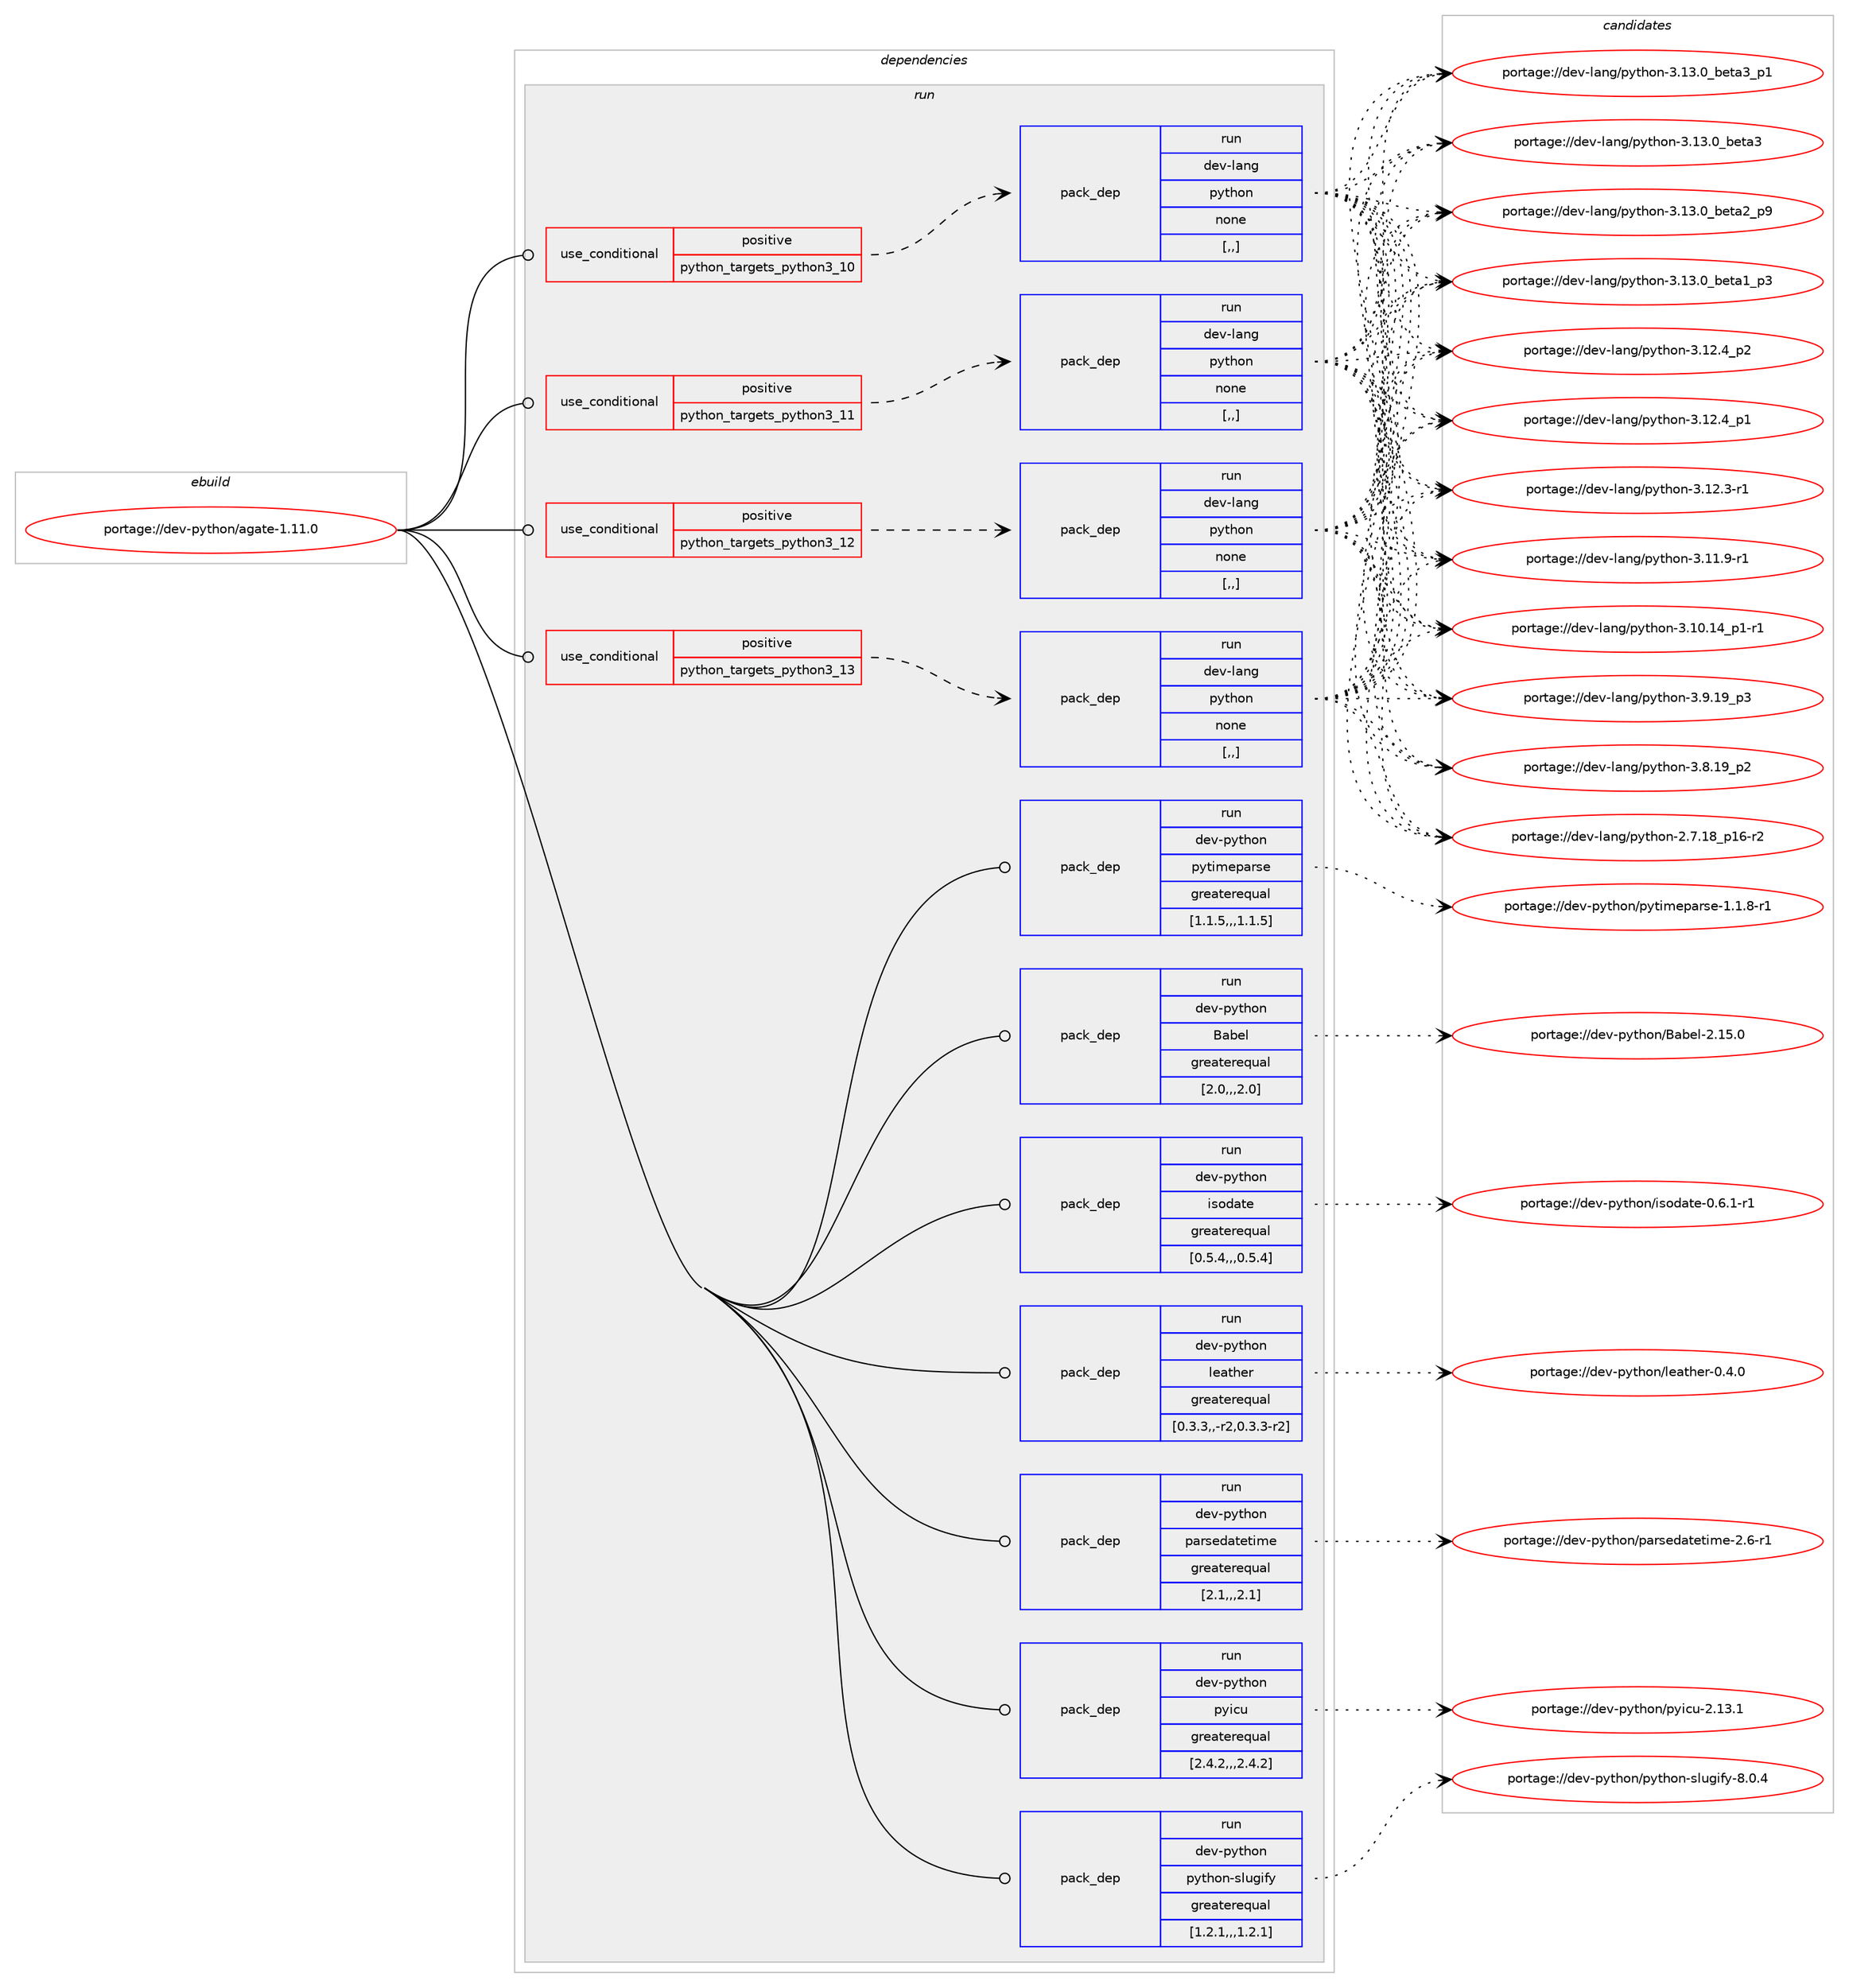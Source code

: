 digraph prolog {

# *************
# Graph options
# *************

newrank=true;
concentrate=true;
compound=true;
graph [rankdir=LR,fontname=Helvetica,fontsize=10,ranksep=1.5];#, ranksep=2.5, nodesep=0.2];
edge  [arrowhead=vee];
node  [fontname=Helvetica,fontsize=10];

# **********
# The ebuild
# **********

subgraph cluster_leftcol {
color=gray;
label=<<i>ebuild</i>>;
id [label="portage://dev-python/agate-1.11.0", color=red, width=4, href="../dev-python/agate-1.11.0.svg"];
}

# ****************
# The dependencies
# ****************

subgraph cluster_midcol {
color=gray;
label=<<i>dependencies</i>>;
subgraph cluster_compile {
fillcolor="#eeeeee";
style=filled;
label=<<i>compile</i>>;
}
subgraph cluster_compileandrun {
fillcolor="#eeeeee";
style=filled;
label=<<i>compile and run</i>>;
}
subgraph cluster_run {
fillcolor="#eeeeee";
style=filled;
label=<<i>run</i>>;
subgraph cond30683 {
dependency141208 [label=<<TABLE BORDER="0" CELLBORDER="1" CELLSPACING="0" CELLPADDING="4"><TR><TD ROWSPAN="3" CELLPADDING="10">use_conditional</TD></TR><TR><TD>positive</TD></TR><TR><TD>python_targets_python3_10</TD></TR></TABLE>>, shape=none, color=red];
subgraph pack109282 {
dependency141209 [label=<<TABLE BORDER="0" CELLBORDER="1" CELLSPACING="0" CELLPADDING="4" WIDTH="220"><TR><TD ROWSPAN="6" CELLPADDING="30">pack_dep</TD></TR><TR><TD WIDTH="110">run</TD></TR><TR><TD>dev-lang</TD></TR><TR><TD>python</TD></TR><TR><TD>none</TD></TR><TR><TD>[,,]</TD></TR></TABLE>>, shape=none, color=blue];
}
dependency141208:e -> dependency141209:w [weight=20,style="dashed",arrowhead="vee"];
}
id:e -> dependency141208:w [weight=20,style="solid",arrowhead="odot"];
subgraph cond30684 {
dependency141210 [label=<<TABLE BORDER="0" CELLBORDER="1" CELLSPACING="0" CELLPADDING="4"><TR><TD ROWSPAN="3" CELLPADDING="10">use_conditional</TD></TR><TR><TD>positive</TD></TR><TR><TD>python_targets_python3_11</TD></TR></TABLE>>, shape=none, color=red];
subgraph pack109283 {
dependency141211 [label=<<TABLE BORDER="0" CELLBORDER="1" CELLSPACING="0" CELLPADDING="4" WIDTH="220"><TR><TD ROWSPAN="6" CELLPADDING="30">pack_dep</TD></TR><TR><TD WIDTH="110">run</TD></TR><TR><TD>dev-lang</TD></TR><TR><TD>python</TD></TR><TR><TD>none</TD></TR><TR><TD>[,,]</TD></TR></TABLE>>, shape=none, color=blue];
}
dependency141210:e -> dependency141211:w [weight=20,style="dashed",arrowhead="vee"];
}
id:e -> dependency141210:w [weight=20,style="solid",arrowhead="odot"];
subgraph cond30685 {
dependency141212 [label=<<TABLE BORDER="0" CELLBORDER="1" CELLSPACING="0" CELLPADDING="4"><TR><TD ROWSPAN="3" CELLPADDING="10">use_conditional</TD></TR><TR><TD>positive</TD></TR><TR><TD>python_targets_python3_12</TD></TR></TABLE>>, shape=none, color=red];
subgraph pack109284 {
dependency141213 [label=<<TABLE BORDER="0" CELLBORDER="1" CELLSPACING="0" CELLPADDING="4" WIDTH="220"><TR><TD ROWSPAN="6" CELLPADDING="30">pack_dep</TD></TR><TR><TD WIDTH="110">run</TD></TR><TR><TD>dev-lang</TD></TR><TR><TD>python</TD></TR><TR><TD>none</TD></TR><TR><TD>[,,]</TD></TR></TABLE>>, shape=none, color=blue];
}
dependency141212:e -> dependency141213:w [weight=20,style="dashed",arrowhead="vee"];
}
id:e -> dependency141212:w [weight=20,style="solid",arrowhead="odot"];
subgraph cond30686 {
dependency141214 [label=<<TABLE BORDER="0" CELLBORDER="1" CELLSPACING="0" CELLPADDING="4"><TR><TD ROWSPAN="3" CELLPADDING="10">use_conditional</TD></TR><TR><TD>positive</TD></TR><TR><TD>python_targets_python3_13</TD></TR></TABLE>>, shape=none, color=red];
subgraph pack109285 {
dependency141215 [label=<<TABLE BORDER="0" CELLBORDER="1" CELLSPACING="0" CELLPADDING="4" WIDTH="220"><TR><TD ROWSPAN="6" CELLPADDING="30">pack_dep</TD></TR><TR><TD WIDTH="110">run</TD></TR><TR><TD>dev-lang</TD></TR><TR><TD>python</TD></TR><TR><TD>none</TD></TR><TR><TD>[,,]</TD></TR></TABLE>>, shape=none, color=blue];
}
dependency141214:e -> dependency141215:w [weight=20,style="dashed",arrowhead="vee"];
}
id:e -> dependency141214:w [weight=20,style="solid",arrowhead="odot"];
subgraph pack109286 {
dependency141216 [label=<<TABLE BORDER="0" CELLBORDER="1" CELLSPACING="0" CELLPADDING="4" WIDTH="220"><TR><TD ROWSPAN="6" CELLPADDING="30">pack_dep</TD></TR><TR><TD WIDTH="110">run</TD></TR><TR><TD>dev-python</TD></TR><TR><TD>Babel</TD></TR><TR><TD>greaterequal</TD></TR><TR><TD>[2.0,,,2.0]</TD></TR></TABLE>>, shape=none, color=blue];
}
id:e -> dependency141216:w [weight=20,style="solid",arrowhead="odot"];
subgraph pack109287 {
dependency141217 [label=<<TABLE BORDER="0" CELLBORDER="1" CELLSPACING="0" CELLPADDING="4" WIDTH="220"><TR><TD ROWSPAN="6" CELLPADDING="30">pack_dep</TD></TR><TR><TD WIDTH="110">run</TD></TR><TR><TD>dev-python</TD></TR><TR><TD>isodate</TD></TR><TR><TD>greaterequal</TD></TR><TR><TD>[0.5.4,,,0.5.4]</TD></TR></TABLE>>, shape=none, color=blue];
}
id:e -> dependency141217:w [weight=20,style="solid",arrowhead="odot"];
subgraph pack109288 {
dependency141218 [label=<<TABLE BORDER="0" CELLBORDER="1" CELLSPACING="0" CELLPADDING="4" WIDTH="220"><TR><TD ROWSPAN="6" CELLPADDING="30">pack_dep</TD></TR><TR><TD WIDTH="110">run</TD></TR><TR><TD>dev-python</TD></TR><TR><TD>leather</TD></TR><TR><TD>greaterequal</TD></TR><TR><TD>[0.3.3,,-r2,0.3.3-r2]</TD></TR></TABLE>>, shape=none, color=blue];
}
id:e -> dependency141218:w [weight=20,style="solid",arrowhead="odot"];
subgraph pack109289 {
dependency141219 [label=<<TABLE BORDER="0" CELLBORDER="1" CELLSPACING="0" CELLPADDING="4" WIDTH="220"><TR><TD ROWSPAN="6" CELLPADDING="30">pack_dep</TD></TR><TR><TD WIDTH="110">run</TD></TR><TR><TD>dev-python</TD></TR><TR><TD>parsedatetime</TD></TR><TR><TD>greaterequal</TD></TR><TR><TD>[2.1,,,2.1]</TD></TR></TABLE>>, shape=none, color=blue];
}
id:e -> dependency141219:w [weight=20,style="solid",arrowhead="odot"];
subgraph pack109290 {
dependency141220 [label=<<TABLE BORDER="0" CELLBORDER="1" CELLSPACING="0" CELLPADDING="4" WIDTH="220"><TR><TD ROWSPAN="6" CELLPADDING="30">pack_dep</TD></TR><TR><TD WIDTH="110">run</TD></TR><TR><TD>dev-python</TD></TR><TR><TD>pyicu</TD></TR><TR><TD>greaterequal</TD></TR><TR><TD>[2.4.2,,,2.4.2]</TD></TR></TABLE>>, shape=none, color=blue];
}
id:e -> dependency141220:w [weight=20,style="solid",arrowhead="odot"];
subgraph pack109291 {
dependency141221 [label=<<TABLE BORDER="0" CELLBORDER="1" CELLSPACING="0" CELLPADDING="4" WIDTH="220"><TR><TD ROWSPAN="6" CELLPADDING="30">pack_dep</TD></TR><TR><TD WIDTH="110">run</TD></TR><TR><TD>dev-python</TD></TR><TR><TD>python-slugify</TD></TR><TR><TD>greaterequal</TD></TR><TR><TD>[1.2.1,,,1.2.1]</TD></TR></TABLE>>, shape=none, color=blue];
}
id:e -> dependency141221:w [weight=20,style="solid",arrowhead="odot"];
subgraph pack109292 {
dependency141222 [label=<<TABLE BORDER="0" CELLBORDER="1" CELLSPACING="0" CELLPADDING="4" WIDTH="220"><TR><TD ROWSPAN="6" CELLPADDING="30">pack_dep</TD></TR><TR><TD WIDTH="110">run</TD></TR><TR><TD>dev-python</TD></TR><TR><TD>pytimeparse</TD></TR><TR><TD>greaterequal</TD></TR><TR><TD>[1.1.5,,,1.1.5]</TD></TR></TABLE>>, shape=none, color=blue];
}
id:e -> dependency141222:w [weight=20,style="solid",arrowhead="odot"];
}
}

# **************
# The candidates
# **************

subgraph cluster_choices {
rank=same;
color=gray;
label=<<i>candidates</i>>;

subgraph choice109282 {
color=black;
nodesep=1;
choice10010111845108971101034711212111610411111045514649514648959810111697519511249 [label="portage://dev-lang/python-3.13.0_beta3_p1", color=red, width=4,href="../dev-lang/python-3.13.0_beta3_p1.svg"];
choice1001011184510897110103471121211161041111104551464951464895981011169751 [label="portage://dev-lang/python-3.13.0_beta3", color=red, width=4,href="../dev-lang/python-3.13.0_beta3.svg"];
choice10010111845108971101034711212111610411111045514649514648959810111697509511257 [label="portage://dev-lang/python-3.13.0_beta2_p9", color=red, width=4,href="../dev-lang/python-3.13.0_beta2_p9.svg"];
choice10010111845108971101034711212111610411111045514649514648959810111697499511251 [label="portage://dev-lang/python-3.13.0_beta1_p3", color=red, width=4,href="../dev-lang/python-3.13.0_beta1_p3.svg"];
choice100101118451089711010347112121116104111110455146495046529511250 [label="portage://dev-lang/python-3.12.4_p2", color=red, width=4,href="../dev-lang/python-3.12.4_p2.svg"];
choice100101118451089711010347112121116104111110455146495046529511249 [label="portage://dev-lang/python-3.12.4_p1", color=red, width=4,href="../dev-lang/python-3.12.4_p1.svg"];
choice100101118451089711010347112121116104111110455146495046514511449 [label="portage://dev-lang/python-3.12.3-r1", color=red, width=4,href="../dev-lang/python-3.12.3-r1.svg"];
choice100101118451089711010347112121116104111110455146494946574511449 [label="portage://dev-lang/python-3.11.9-r1", color=red, width=4,href="../dev-lang/python-3.11.9-r1.svg"];
choice100101118451089711010347112121116104111110455146494846495295112494511449 [label="portage://dev-lang/python-3.10.14_p1-r1", color=red, width=4,href="../dev-lang/python-3.10.14_p1-r1.svg"];
choice100101118451089711010347112121116104111110455146574649579511251 [label="portage://dev-lang/python-3.9.19_p3", color=red, width=4,href="../dev-lang/python-3.9.19_p3.svg"];
choice100101118451089711010347112121116104111110455146564649579511250 [label="portage://dev-lang/python-3.8.19_p2", color=red, width=4,href="../dev-lang/python-3.8.19_p2.svg"];
choice100101118451089711010347112121116104111110455046554649569511249544511450 [label="portage://dev-lang/python-2.7.18_p16-r2", color=red, width=4,href="../dev-lang/python-2.7.18_p16-r2.svg"];
dependency141209:e -> choice10010111845108971101034711212111610411111045514649514648959810111697519511249:w [style=dotted,weight="100"];
dependency141209:e -> choice1001011184510897110103471121211161041111104551464951464895981011169751:w [style=dotted,weight="100"];
dependency141209:e -> choice10010111845108971101034711212111610411111045514649514648959810111697509511257:w [style=dotted,weight="100"];
dependency141209:e -> choice10010111845108971101034711212111610411111045514649514648959810111697499511251:w [style=dotted,weight="100"];
dependency141209:e -> choice100101118451089711010347112121116104111110455146495046529511250:w [style=dotted,weight="100"];
dependency141209:e -> choice100101118451089711010347112121116104111110455146495046529511249:w [style=dotted,weight="100"];
dependency141209:e -> choice100101118451089711010347112121116104111110455146495046514511449:w [style=dotted,weight="100"];
dependency141209:e -> choice100101118451089711010347112121116104111110455146494946574511449:w [style=dotted,weight="100"];
dependency141209:e -> choice100101118451089711010347112121116104111110455146494846495295112494511449:w [style=dotted,weight="100"];
dependency141209:e -> choice100101118451089711010347112121116104111110455146574649579511251:w [style=dotted,weight="100"];
dependency141209:e -> choice100101118451089711010347112121116104111110455146564649579511250:w [style=dotted,weight="100"];
dependency141209:e -> choice100101118451089711010347112121116104111110455046554649569511249544511450:w [style=dotted,weight="100"];
}
subgraph choice109283 {
color=black;
nodesep=1;
choice10010111845108971101034711212111610411111045514649514648959810111697519511249 [label="portage://dev-lang/python-3.13.0_beta3_p1", color=red, width=4,href="../dev-lang/python-3.13.0_beta3_p1.svg"];
choice1001011184510897110103471121211161041111104551464951464895981011169751 [label="portage://dev-lang/python-3.13.0_beta3", color=red, width=4,href="../dev-lang/python-3.13.0_beta3.svg"];
choice10010111845108971101034711212111610411111045514649514648959810111697509511257 [label="portage://dev-lang/python-3.13.0_beta2_p9", color=red, width=4,href="../dev-lang/python-3.13.0_beta2_p9.svg"];
choice10010111845108971101034711212111610411111045514649514648959810111697499511251 [label="portage://dev-lang/python-3.13.0_beta1_p3", color=red, width=4,href="../dev-lang/python-3.13.0_beta1_p3.svg"];
choice100101118451089711010347112121116104111110455146495046529511250 [label="portage://dev-lang/python-3.12.4_p2", color=red, width=4,href="../dev-lang/python-3.12.4_p2.svg"];
choice100101118451089711010347112121116104111110455146495046529511249 [label="portage://dev-lang/python-3.12.4_p1", color=red, width=4,href="../dev-lang/python-3.12.4_p1.svg"];
choice100101118451089711010347112121116104111110455146495046514511449 [label="portage://dev-lang/python-3.12.3-r1", color=red, width=4,href="../dev-lang/python-3.12.3-r1.svg"];
choice100101118451089711010347112121116104111110455146494946574511449 [label="portage://dev-lang/python-3.11.9-r1", color=red, width=4,href="../dev-lang/python-3.11.9-r1.svg"];
choice100101118451089711010347112121116104111110455146494846495295112494511449 [label="portage://dev-lang/python-3.10.14_p1-r1", color=red, width=4,href="../dev-lang/python-3.10.14_p1-r1.svg"];
choice100101118451089711010347112121116104111110455146574649579511251 [label="portage://dev-lang/python-3.9.19_p3", color=red, width=4,href="../dev-lang/python-3.9.19_p3.svg"];
choice100101118451089711010347112121116104111110455146564649579511250 [label="portage://dev-lang/python-3.8.19_p2", color=red, width=4,href="../dev-lang/python-3.8.19_p2.svg"];
choice100101118451089711010347112121116104111110455046554649569511249544511450 [label="portage://dev-lang/python-2.7.18_p16-r2", color=red, width=4,href="../dev-lang/python-2.7.18_p16-r2.svg"];
dependency141211:e -> choice10010111845108971101034711212111610411111045514649514648959810111697519511249:w [style=dotted,weight="100"];
dependency141211:e -> choice1001011184510897110103471121211161041111104551464951464895981011169751:w [style=dotted,weight="100"];
dependency141211:e -> choice10010111845108971101034711212111610411111045514649514648959810111697509511257:w [style=dotted,weight="100"];
dependency141211:e -> choice10010111845108971101034711212111610411111045514649514648959810111697499511251:w [style=dotted,weight="100"];
dependency141211:e -> choice100101118451089711010347112121116104111110455146495046529511250:w [style=dotted,weight="100"];
dependency141211:e -> choice100101118451089711010347112121116104111110455146495046529511249:w [style=dotted,weight="100"];
dependency141211:e -> choice100101118451089711010347112121116104111110455146495046514511449:w [style=dotted,weight="100"];
dependency141211:e -> choice100101118451089711010347112121116104111110455146494946574511449:w [style=dotted,weight="100"];
dependency141211:e -> choice100101118451089711010347112121116104111110455146494846495295112494511449:w [style=dotted,weight="100"];
dependency141211:e -> choice100101118451089711010347112121116104111110455146574649579511251:w [style=dotted,weight="100"];
dependency141211:e -> choice100101118451089711010347112121116104111110455146564649579511250:w [style=dotted,weight="100"];
dependency141211:e -> choice100101118451089711010347112121116104111110455046554649569511249544511450:w [style=dotted,weight="100"];
}
subgraph choice109284 {
color=black;
nodesep=1;
choice10010111845108971101034711212111610411111045514649514648959810111697519511249 [label="portage://dev-lang/python-3.13.0_beta3_p1", color=red, width=4,href="../dev-lang/python-3.13.0_beta3_p1.svg"];
choice1001011184510897110103471121211161041111104551464951464895981011169751 [label="portage://dev-lang/python-3.13.0_beta3", color=red, width=4,href="../dev-lang/python-3.13.0_beta3.svg"];
choice10010111845108971101034711212111610411111045514649514648959810111697509511257 [label="portage://dev-lang/python-3.13.0_beta2_p9", color=red, width=4,href="../dev-lang/python-3.13.0_beta2_p9.svg"];
choice10010111845108971101034711212111610411111045514649514648959810111697499511251 [label="portage://dev-lang/python-3.13.0_beta1_p3", color=red, width=4,href="../dev-lang/python-3.13.0_beta1_p3.svg"];
choice100101118451089711010347112121116104111110455146495046529511250 [label="portage://dev-lang/python-3.12.4_p2", color=red, width=4,href="../dev-lang/python-3.12.4_p2.svg"];
choice100101118451089711010347112121116104111110455146495046529511249 [label="portage://dev-lang/python-3.12.4_p1", color=red, width=4,href="../dev-lang/python-3.12.4_p1.svg"];
choice100101118451089711010347112121116104111110455146495046514511449 [label="portage://dev-lang/python-3.12.3-r1", color=red, width=4,href="../dev-lang/python-3.12.3-r1.svg"];
choice100101118451089711010347112121116104111110455146494946574511449 [label="portage://dev-lang/python-3.11.9-r1", color=red, width=4,href="../dev-lang/python-3.11.9-r1.svg"];
choice100101118451089711010347112121116104111110455146494846495295112494511449 [label="portage://dev-lang/python-3.10.14_p1-r1", color=red, width=4,href="../dev-lang/python-3.10.14_p1-r1.svg"];
choice100101118451089711010347112121116104111110455146574649579511251 [label="portage://dev-lang/python-3.9.19_p3", color=red, width=4,href="../dev-lang/python-3.9.19_p3.svg"];
choice100101118451089711010347112121116104111110455146564649579511250 [label="portage://dev-lang/python-3.8.19_p2", color=red, width=4,href="../dev-lang/python-3.8.19_p2.svg"];
choice100101118451089711010347112121116104111110455046554649569511249544511450 [label="portage://dev-lang/python-2.7.18_p16-r2", color=red, width=4,href="../dev-lang/python-2.7.18_p16-r2.svg"];
dependency141213:e -> choice10010111845108971101034711212111610411111045514649514648959810111697519511249:w [style=dotted,weight="100"];
dependency141213:e -> choice1001011184510897110103471121211161041111104551464951464895981011169751:w [style=dotted,weight="100"];
dependency141213:e -> choice10010111845108971101034711212111610411111045514649514648959810111697509511257:w [style=dotted,weight="100"];
dependency141213:e -> choice10010111845108971101034711212111610411111045514649514648959810111697499511251:w [style=dotted,weight="100"];
dependency141213:e -> choice100101118451089711010347112121116104111110455146495046529511250:w [style=dotted,weight="100"];
dependency141213:e -> choice100101118451089711010347112121116104111110455146495046529511249:w [style=dotted,weight="100"];
dependency141213:e -> choice100101118451089711010347112121116104111110455146495046514511449:w [style=dotted,weight="100"];
dependency141213:e -> choice100101118451089711010347112121116104111110455146494946574511449:w [style=dotted,weight="100"];
dependency141213:e -> choice100101118451089711010347112121116104111110455146494846495295112494511449:w [style=dotted,weight="100"];
dependency141213:e -> choice100101118451089711010347112121116104111110455146574649579511251:w [style=dotted,weight="100"];
dependency141213:e -> choice100101118451089711010347112121116104111110455146564649579511250:w [style=dotted,weight="100"];
dependency141213:e -> choice100101118451089711010347112121116104111110455046554649569511249544511450:w [style=dotted,weight="100"];
}
subgraph choice109285 {
color=black;
nodesep=1;
choice10010111845108971101034711212111610411111045514649514648959810111697519511249 [label="portage://dev-lang/python-3.13.0_beta3_p1", color=red, width=4,href="../dev-lang/python-3.13.0_beta3_p1.svg"];
choice1001011184510897110103471121211161041111104551464951464895981011169751 [label="portage://dev-lang/python-3.13.0_beta3", color=red, width=4,href="../dev-lang/python-3.13.0_beta3.svg"];
choice10010111845108971101034711212111610411111045514649514648959810111697509511257 [label="portage://dev-lang/python-3.13.0_beta2_p9", color=red, width=4,href="../dev-lang/python-3.13.0_beta2_p9.svg"];
choice10010111845108971101034711212111610411111045514649514648959810111697499511251 [label="portage://dev-lang/python-3.13.0_beta1_p3", color=red, width=4,href="../dev-lang/python-3.13.0_beta1_p3.svg"];
choice100101118451089711010347112121116104111110455146495046529511250 [label="portage://dev-lang/python-3.12.4_p2", color=red, width=4,href="../dev-lang/python-3.12.4_p2.svg"];
choice100101118451089711010347112121116104111110455146495046529511249 [label="portage://dev-lang/python-3.12.4_p1", color=red, width=4,href="../dev-lang/python-3.12.4_p1.svg"];
choice100101118451089711010347112121116104111110455146495046514511449 [label="portage://dev-lang/python-3.12.3-r1", color=red, width=4,href="../dev-lang/python-3.12.3-r1.svg"];
choice100101118451089711010347112121116104111110455146494946574511449 [label="portage://dev-lang/python-3.11.9-r1", color=red, width=4,href="../dev-lang/python-3.11.9-r1.svg"];
choice100101118451089711010347112121116104111110455146494846495295112494511449 [label="portage://dev-lang/python-3.10.14_p1-r1", color=red, width=4,href="../dev-lang/python-3.10.14_p1-r1.svg"];
choice100101118451089711010347112121116104111110455146574649579511251 [label="portage://dev-lang/python-3.9.19_p3", color=red, width=4,href="../dev-lang/python-3.9.19_p3.svg"];
choice100101118451089711010347112121116104111110455146564649579511250 [label="portage://dev-lang/python-3.8.19_p2", color=red, width=4,href="../dev-lang/python-3.8.19_p2.svg"];
choice100101118451089711010347112121116104111110455046554649569511249544511450 [label="portage://dev-lang/python-2.7.18_p16-r2", color=red, width=4,href="../dev-lang/python-2.7.18_p16-r2.svg"];
dependency141215:e -> choice10010111845108971101034711212111610411111045514649514648959810111697519511249:w [style=dotted,weight="100"];
dependency141215:e -> choice1001011184510897110103471121211161041111104551464951464895981011169751:w [style=dotted,weight="100"];
dependency141215:e -> choice10010111845108971101034711212111610411111045514649514648959810111697509511257:w [style=dotted,weight="100"];
dependency141215:e -> choice10010111845108971101034711212111610411111045514649514648959810111697499511251:w [style=dotted,weight="100"];
dependency141215:e -> choice100101118451089711010347112121116104111110455146495046529511250:w [style=dotted,weight="100"];
dependency141215:e -> choice100101118451089711010347112121116104111110455146495046529511249:w [style=dotted,weight="100"];
dependency141215:e -> choice100101118451089711010347112121116104111110455146495046514511449:w [style=dotted,weight="100"];
dependency141215:e -> choice100101118451089711010347112121116104111110455146494946574511449:w [style=dotted,weight="100"];
dependency141215:e -> choice100101118451089711010347112121116104111110455146494846495295112494511449:w [style=dotted,weight="100"];
dependency141215:e -> choice100101118451089711010347112121116104111110455146574649579511251:w [style=dotted,weight="100"];
dependency141215:e -> choice100101118451089711010347112121116104111110455146564649579511250:w [style=dotted,weight="100"];
dependency141215:e -> choice100101118451089711010347112121116104111110455046554649569511249544511450:w [style=dotted,weight="100"];
}
subgraph choice109286 {
color=black;
nodesep=1;
choice100101118451121211161041111104766979810110845504649534648 [label="portage://dev-python/Babel-2.15.0", color=red, width=4,href="../dev-python/Babel-2.15.0.svg"];
dependency141216:e -> choice100101118451121211161041111104766979810110845504649534648:w [style=dotted,weight="100"];
}
subgraph choice109287 {
color=black;
nodesep=1;
choice1001011184511212111610411111047105115111100971161014548465446494511449 [label="portage://dev-python/isodate-0.6.1-r1", color=red, width=4,href="../dev-python/isodate-0.6.1-r1.svg"];
dependency141217:e -> choice1001011184511212111610411111047105115111100971161014548465446494511449:w [style=dotted,weight="100"];
}
subgraph choice109288 {
color=black;
nodesep=1;
choice100101118451121211161041111104710810197116104101114454846524648 [label="portage://dev-python/leather-0.4.0", color=red, width=4,href="../dev-python/leather-0.4.0.svg"];
dependency141218:e -> choice100101118451121211161041111104710810197116104101114454846524648:w [style=dotted,weight="100"];
}
subgraph choice109289 {
color=black;
nodesep=1;
choice10010111845112121116104111110471129711411510110097116101116105109101455046544511449 [label="portage://dev-python/parsedatetime-2.6-r1", color=red, width=4,href="../dev-python/parsedatetime-2.6-r1.svg"];
dependency141219:e -> choice10010111845112121116104111110471129711411510110097116101116105109101455046544511449:w [style=dotted,weight="100"];
}
subgraph choice109290 {
color=black;
nodesep=1;
choice10010111845112121116104111110471121211059911745504649514649 [label="portage://dev-python/pyicu-2.13.1", color=red, width=4,href="../dev-python/pyicu-2.13.1.svg"];
dependency141220:e -> choice10010111845112121116104111110471121211059911745504649514649:w [style=dotted,weight="100"];
}
subgraph choice109291 {
color=black;
nodesep=1;
choice100101118451121211161041111104711212111610411111045115108117103105102121455646484652 [label="portage://dev-python/python-slugify-8.0.4", color=red, width=4,href="../dev-python/python-slugify-8.0.4.svg"];
dependency141221:e -> choice100101118451121211161041111104711212111610411111045115108117103105102121455646484652:w [style=dotted,weight="100"];
}
subgraph choice109292 {
color=black;
nodesep=1;
choice1001011184511212111610411111047112121116105109101112971141151014549464946564511449 [label="portage://dev-python/pytimeparse-1.1.8-r1", color=red, width=4,href="../dev-python/pytimeparse-1.1.8-r1.svg"];
dependency141222:e -> choice1001011184511212111610411111047112121116105109101112971141151014549464946564511449:w [style=dotted,weight="100"];
}
}

}
